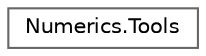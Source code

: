 digraph "Graphical Class Hierarchy"
{
 // LATEX_PDF_SIZE
  bgcolor="transparent";
  edge [fontname=Helvetica,fontsize=10,labelfontname=Helvetica,labelfontsize=10];
  node [fontname=Helvetica,fontsize=10,shape=box,height=0.2,width=0.4];
  rankdir="LR";
  Node0 [id="Node000000",label="Numerics.Tools",height=0.2,width=0.4,color="grey40", fillcolor="white", style="filled",URL="$class_numerics_1_1_tools.html",tooltip="A class of public utility functions."];
}
